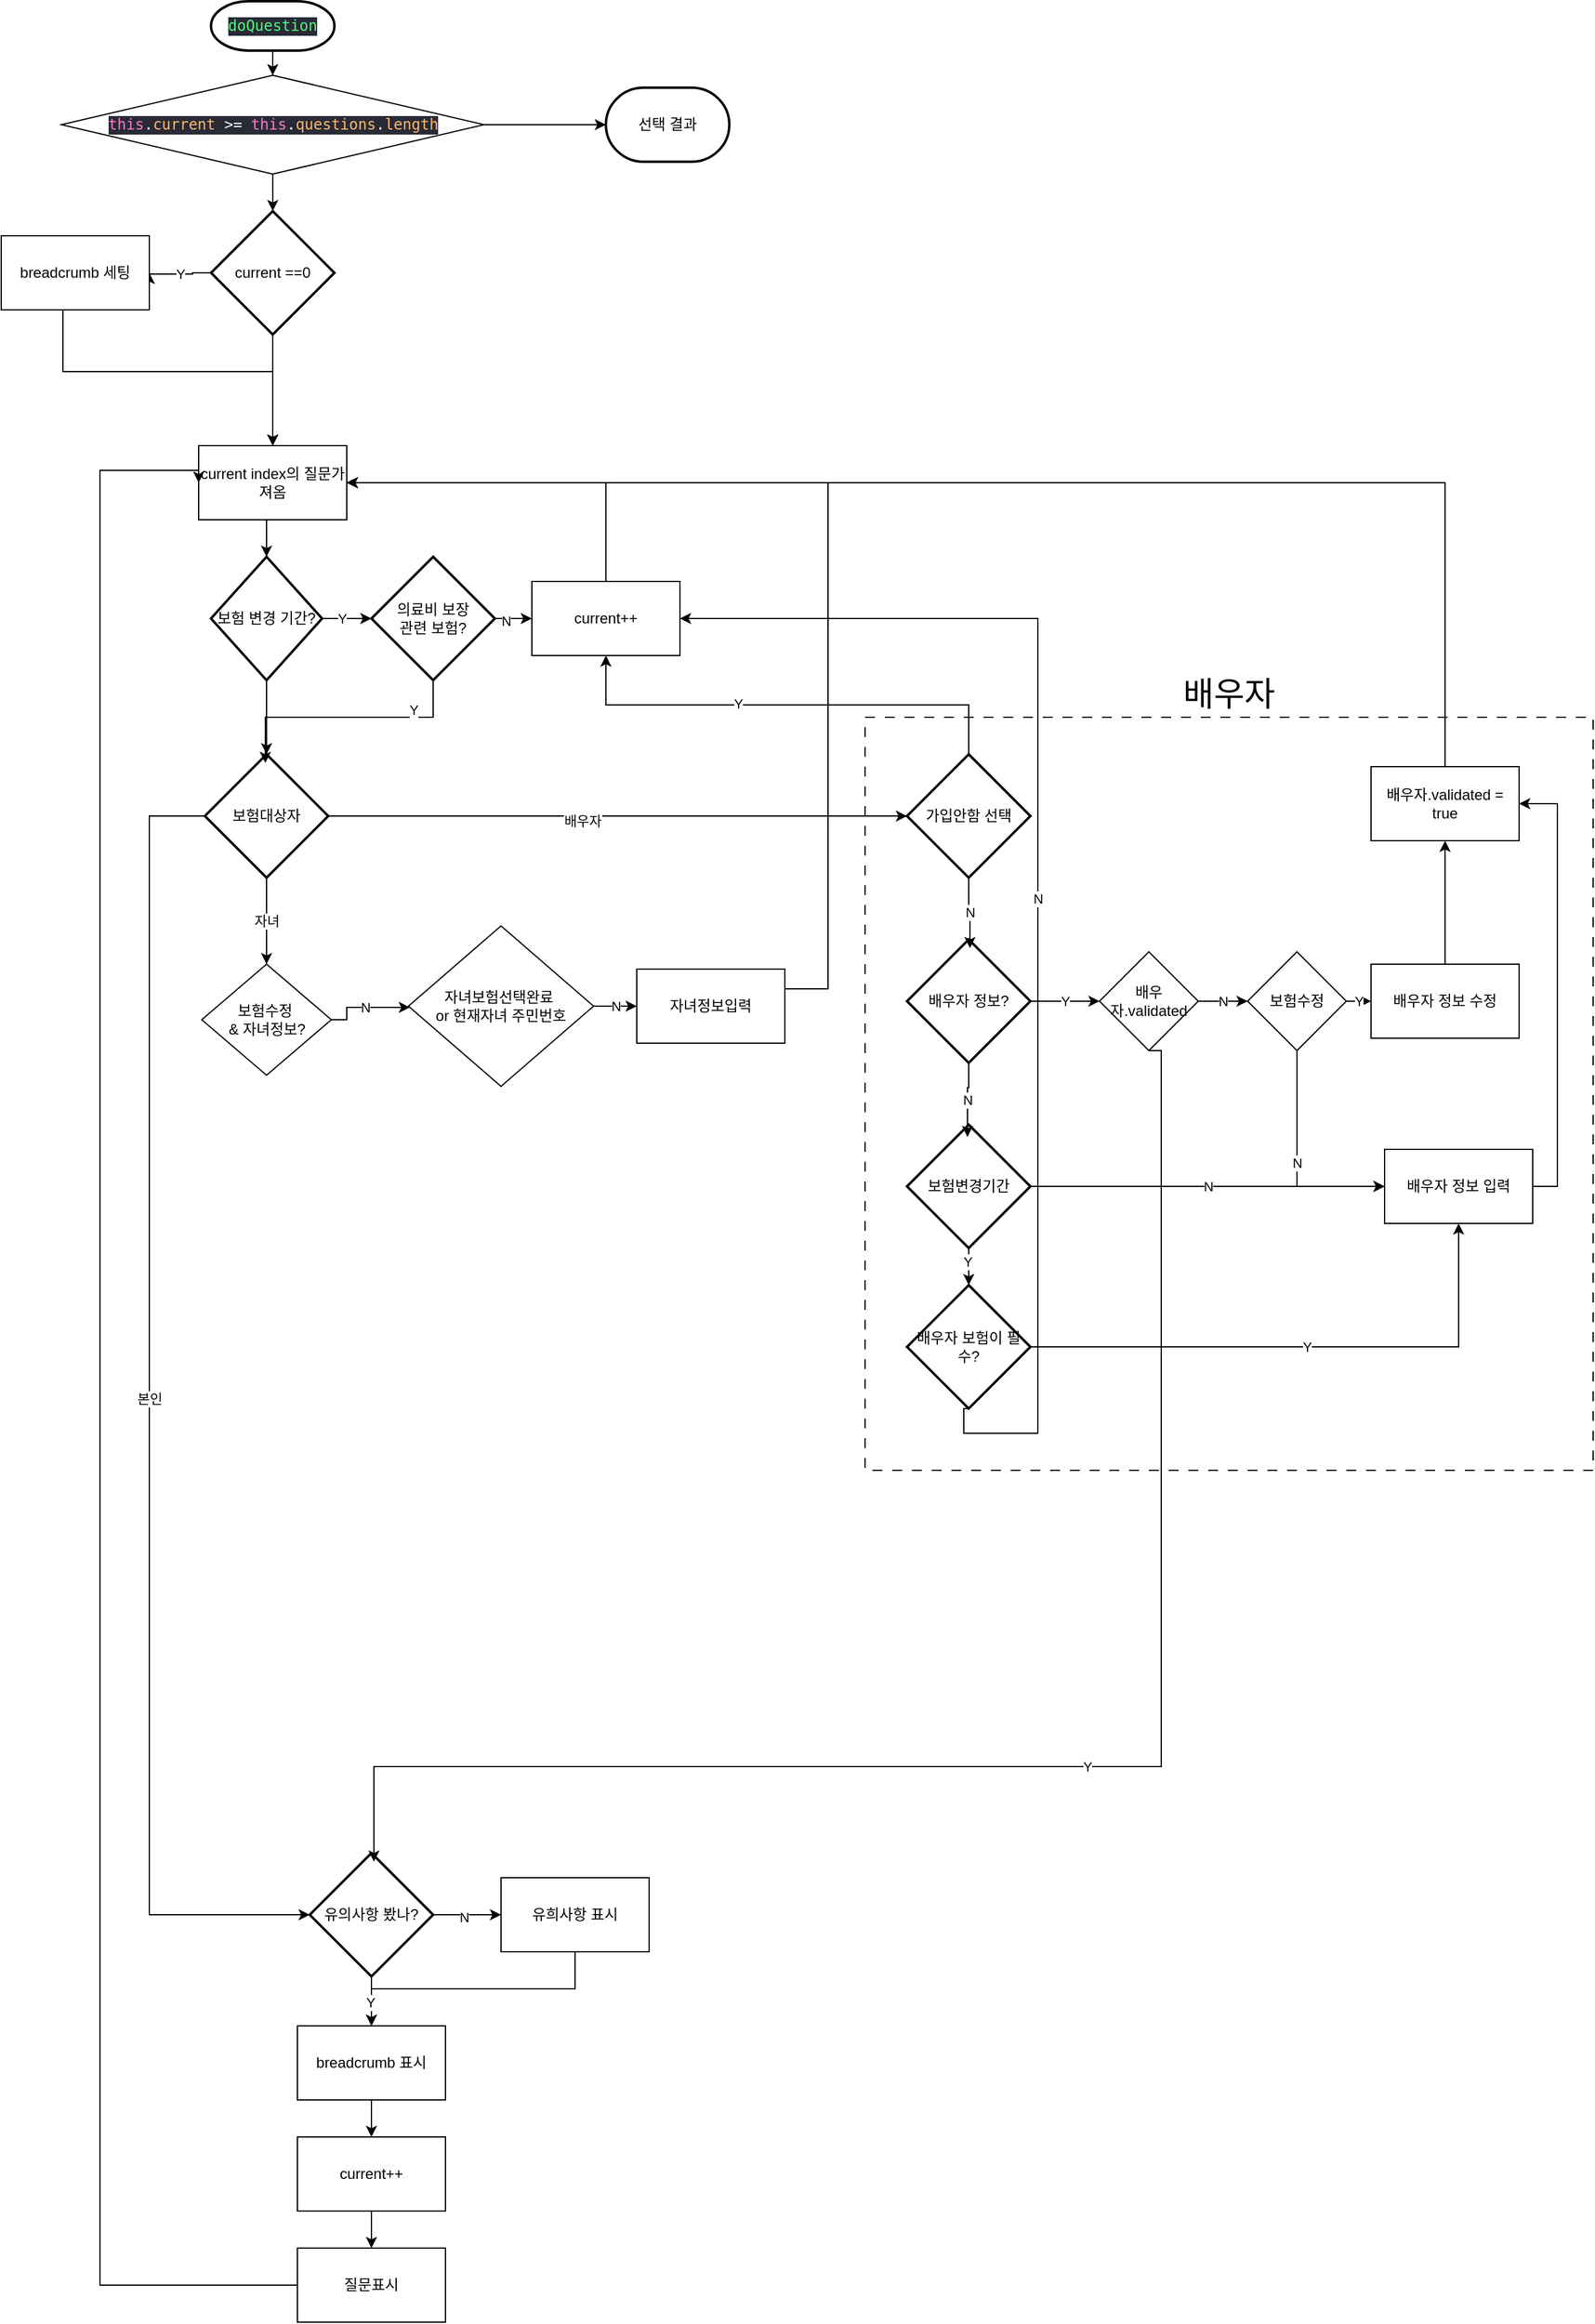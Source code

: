<mxfile version="28.0.6">
  <diagram name="페이지-1" id="02gUsdN6pwBe_EvwUg35">
    <mxGraphModel dx="1394" dy="1920" grid="1" gridSize="10" guides="1" tooltips="1" connect="1" arrows="1" fold="1" page="1" pageScale="1" pageWidth="827" pageHeight="1169" math="0" shadow="0">
      <root>
        <mxCell id="0" />
        <mxCell id="1" parent="0" />
        <mxCell id="F9RwOy6IDSr6BLu9DQx--6" value="Y" style="edgeStyle=orthogonalEdgeStyle;rounded=0;orthogonalLoop=1;jettySize=auto;html=1;exitX=0;exitY=0.5;exitDx=0;exitDy=0;exitPerimeter=0;entryX=1;entryY=0.5;entryDx=0;entryDy=0;" parent="1" source="F9RwOy6IDSr6BLu9DQx--2" edge="1">
          <mxGeometry relative="1" as="geometry">
            <mxPoint x="170" y="240" as="targetPoint" />
            <Array as="points">
              <mxPoint x="205" y="240" />
              <mxPoint x="205" y="241" />
            </Array>
          </mxGeometry>
        </mxCell>
        <mxCell id="F9RwOy6IDSr6BLu9DQx--9" style="edgeStyle=orthogonalEdgeStyle;rounded=0;orthogonalLoop=1;jettySize=auto;html=1;exitX=0.5;exitY=1;exitDx=0;exitDy=0;exitPerimeter=0;" parent="1" source="F9RwOy6IDSr6BLu9DQx--2" target="F9RwOy6IDSr6BLu9DQx--8" edge="1">
          <mxGeometry relative="1" as="geometry" />
        </mxCell>
        <mxCell id="F9RwOy6IDSr6BLu9DQx--2" value="current ==0" style="strokeWidth=2;html=1;shape=mxgraph.flowchart.decision;whiteSpace=wrap;" parent="1" vertex="1">
          <mxGeometry x="220" y="190" width="100" height="100" as="geometry" />
        </mxCell>
        <mxCell id="F9RwOy6IDSr6BLu9DQx--3" value="&lt;div style=&quot;background-color:#282a36;color:#f8f8f2&quot;&gt;&lt;pre style=&quot;font-family:&#39;JetBrains Mono&#39;,monospace;font-size:9.0pt;&quot;&gt;&lt;span style=&quot;color:#50fa7b;&quot;&gt;doQuestion&lt;/span&gt;&lt;/pre&gt;&lt;/div&gt;" style="strokeWidth=2;html=1;shape=mxgraph.flowchart.terminator;whiteSpace=wrap;" parent="1" vertex="1">
          <mxGeometry x="220" y="20" width="100" height="40" as="geometry" />
        </mxCell>
        <mxCell id="F9RwOy6IDSr6BLu9DQx--4" style="edgeStyle=orthogonalEdgeStyle;rounded=0;orthogonalLoop=1;jettySize=auto;html=1;entryX=0.5;entryY=0;entryDx=0;entryDy=0;entryPerimeter=0;" parent="1" source="F9RwOy6IDSr6BLu9DQx--106" target="F9RwOy6IDSr6BLu9DQx--2" edge="1">
          <mxGeometry relative="1" as="geometry" />
        </mxCell>
        <mxCell id="F9RwOy6IDSr6BLu9DQx--10" style="edgeStyle=orthogonalEdgeStyle;rounded=0;orthogonalLoop=1;jettySize=auto;html=1;exitX=0.5;exitY=1;exitDx=0;exitDy=0;entryX=0.5;entryY=0;entryDx=0;entryDy=0;" parent="1" source="F9RwOy6IDSr6BLu9DQx--7" target="F9RwOy6IDSr6BLu9DQx--8" edge="1">
          <mxGeometry relative="1" as="geometry">
            <Array as="points">
              <mxPoint x="100" y="240" />
              <mxPoint x="100" y="320" />
              <mxPoint x="270" y="320" />
            </Array>
          </mxGeometry>
        </mxCell>
        <mxCell id="F9RwOy6IDSr6BLu9DQx--7" value="breadcrumb 세팅" style="rounded=0;whiteSpace=wrap;html=1;" parent="1" vertex="1">
          <mxGeometry x="50" y="210" width="120" height="60" as="geometry" />
        </mxCell>
        <mxCell id="F9RwOy6IDSr6BLu9DQx--8" value="current index의 질문가져옴" style="rounded=0;whiteSpace=wrap;html=1;" parent="1" vertex="1">
          <mxGeometry x="210" y="380" width="120" height="60" as="geometry" />
        </mxCell>
        <mxCell id="F9RwOy6IDSr6BLu9DQx--16" style="edgeStyle=orthogonalEdgeStyle;rounded=0;orthogonalLoop=1;jettySize=auto;html=1;exitX=1;exitY=0.5;exitDx=0;exitDy=0;exitPerimeter=0;" parent="1" source="F9RwOy6IDSr6BLu9DQx--11" target="F9RwOy6IDSr6BLu9DQx--13" edge="1">
          <mxGeometry relative="1" as="geometry">
            <mxPoint x="330" y="520" as="targetPoint" />
          </mxGeometry>
        </mxCell>
        <mxCell id="F9RwOy6IDSr6BLu9DQx--17" value="Y" style="edgeLabel;html=1;align=center;verticalAlign=middle;resizable=0;points=[];" parent="F9RwOy6IDSr6BLu9DQx--16" vertex="1" connectable="0">
          <mxGeometry x="-0.2" relative="1" as="geometry">
            <mxPoint as="offset" />
          </mxGeometry>
        </mxCell>
        <mxCell id="F9RwOy6IDSr6BLu9DQx--11" value="보험 변경 기간?" style="strokeWidth=2;html=1;shape=mxgraph.flowchart.decision;whiteSpace=wrap;" parent="1" vertex="1">
          <mxGeometry x="220" y="470" width="90" height="100" as="geometry" />
        </mxCell>
        <mxCell id="F9RwOy6IDSr6BLu9DQx--12" style="edgeStyle=orthogonalEdgeStyle;rounded=0;orthogonalLoop=1;jettySize=auto;html=1;exitX=0.5;exitY=1;exitDx=0;exitDy=0;entryX=0.5;entryY=0;entryDx=0;entryDy=0;entryPerimeter=0;" parent="1" source="F9RwOy6IDSr6BLu9DQx--8" target="F9RwOy6IDSr6BLu9DQx--11" edge="1">
          <mxGeometry relative="1" as="geometry" />
        </mxCell>
        <mxCell id="F9RwOy6IDSr6BLu9DQx--15" style="edgeStyle=orthogonalEdgeStyle;rounded=0;orthogonalLoop=1;jettySize=auto;html=1;exitX=1;exitY=0.5;exitDx=0;exitDy=0;exitPerimeter=0;entryX=0;entryY=0.5;entryDx=0;entryDy=0;" parent="1" source="F9RwOy6IDSr6BLu9DQx--13" target="F9RwOy6IDSr6BLu9DQx--14" edge="1">
          <mxGeometry relative="1" as="geometry" />
        </mxCell>
        <mxCell id="F9RwOy6IDSr6BLu9DQx--18" value="N" style="edgeLabel;html=1;align=center;verticalAlign=middle;resizable=0;points=[];" parent="F9RwOy6IDSr6BLu9DQx--15" vertex="1" connectable="0">
          <mxGeometry x="-0.4" y="-2" relative="1" as="geometry">
            <mxPoint as="offset" />
          </mxGeometry>
        </mxCell>
        <mxCell id="F9RwOy6IDSr6BLu9DQx--13" value="의료비 보장&lt;br&gt;관련 보험?" style="strokeWidth=2;html=1;shape=mxgraph.flowchart.decision;whiteSpace=wrap;" parent="1" vertex="1">
          <mxGeometry x="350" y="470" width="100" height="100" as="geometry" />
        </mxCell>
        <mxCell id="F9RwOy6IDSr6BLu9DQx--19" style="edgeStyle=orthogonalEdgeStyle;rounded=0;orthogonalLoop=1;jettySize=auto;html=1;exitX=0.5;exitY=0;exitDx=0;exitDy=0;entryX=1;entryY=0.5;entryDx=0;entryDy=0;" parent="1" source="F9RwOy6IDSr6BLu9DQx--14" target="F9RwOy6IDSr6BLu9DQx--8" edge="1">
          <mxGeometry relative="1" as="geometry" />
        </mxCell>
        <mxCell id="F9RwOy6IDSr6BLu9DQx--14" value="current++" style="rounded=0;whiteSpace=wrap;html=1;" parent="1" vertex="1">
          <mxGeometry x="480" y="490" width="120" height="60" as="geometry" />
        </mxCell>
        <mxCell id="F9RwOy6IDSr6BLu9DQx--60" style="edgeStyle=orthogonalEdgeStyle;rounded=0;orthogonalLoop=1;jettySize=auto;html=1;exitX=1;exitY=0.5;exitDx=0;exitDy=0;exitPerimeter=0;" parent="1" source="F9RwOy6IDSr6BLu9DQx--20" target="F9RwOy6IDSr6BLu9DQx--46" edge="1">
          <mxGeometry relative="1" as="geometry" />
        </mxCell>
        <mxCell id="F9RwOy6IDSr6BLu9DQx--61" value="배우자" style="edgeLabel;html=1;align=center;verticalAlign=middle;resizable=0;points=[];" parent="F9RwOy6IDSr6BLu9DQx--60" vertex="1" connectable="0">
          <mxGeometry x="-0.124" y="-4" relative="1" as="geometry">
            <mxPoint as="offset" />
          </mxGeometry>
        </mxCell>
        <mxCell id="F9RwOy6IDSr6BLu9DQx--98" value="자녀" style="edgeStyle=orthogonalEdgeStyle;rounded=0;orthogonalLoop=1;jettySize=auto;html=1;exitX=0.5;exitY=1;exitDx=0;exitDy=0;exitPerimeter=0;entryX=0.5;entryY=0;entryDx=0;entryDy=0;" parent="1" source="F9RwOy6IDSr6BLu9DQx--20" target="F9RwOy6IDSr6BLu9DQx--97" edge="1">
          <mxGeometry relative="1" as="geometry">
            <Array as="points">
              <mxPoint x="265" y="760" />
              <mxPoint x="265" y="760" />
            </Array>
          </mxGeometry>
        </mxCell>
        <mxCell id="F9RwOy6IDSr6BLu9DQx--20" value="보험대상자" style="strokeWidth=2;html=1;shape=mxgraph.flowchart.decision;whiteSpace=wrap;" parent="1" vertex="1">
          <mxGeometry x="215" y="630" width="100" height="100" as="geometry" />
        </mxCell>
        <mxCell id="F9RwOy6IDSr6BLu9DQx--23" style="edgeStyle=orthogonalEdgeStyle;rounded=0;orthogonalLoop=1;jettySize=auto;html=1;exitX=0.5;exitY=1;exitDx=0;exitDy=0;exitPerimeter=0;entryX=0.49;entryY=0.07;entryDx=0;entryDy=0;entryPerimeter=0;" parent="1" source="F9RwOy6IDSr6BLu9DQx--11" target="F9RwOy6IDSr6BLu9DQx--20" edge="1">
          <mxGeometry relative="1" as="geometry" />
        </mxCell>
        <mxCell id="F9RwOy6IDSr6BLu9DQx--33" style="edgeStyle=orthogonalEdgeStyle;rounded=0;orthogonalLoop=1;jettySize=auto;html=1;exitX=1;exitY=0.5;exitDx=0;exitDy=0;exitPerimeter=0;entryX=0;entryY=0.5;entryDx=0;entryDy=0;" parent="1" source="F9RwOy6IDSr6BLu9DQx--27" target="F9RwOy6IDSr6BLu9DQx--32" edge="1">
          <mxGeometry relative="1" as="geometry">
            <Array as="points">
              <mxPoint x="425" y="1570" />
              <mxPoint x="425" y="1570" />
            </Array>
          </mxGeometry>
        </mxCell>
        <mxCell id="F9RwOy6IDSr6BLu9DQx--34" value="N" style="edgeLabel;html=1;align=center;verticalAlign=middle;resizable=0;points=[];" parent="F9RwOy6IDSr6BLu9DQx--33" vertex="1" connectable="0">
          <mxGeometry x="-0.091" y="-2" relative="1" as="geometry">
            <mxPoint as="offset" />
          </mxGeometry>
        </mxCell>
        <mxCell id="F9RwOy6IDSr6BLu9DQx--37" style="edgeStyle=orthogonalEdgeStyle;rounded=0;orthogonalLoop=1;jettySize=auto;html=1;exitX=0.5;exitY=1;exitDx=0;exitDy=0;exitPerimeter=0;" parent="1" source="F9RwOy6IDSr6BLu9DQx--27" edge="1">
          <mxGeometry relative="1" as="geometry">
            <mxPoint x="350" y="1660" as="targetPoint" />
          </mxGeometry>
        </mxCell>
        <mxCell id="F9RwOy6IDSr6BLu9DQx--27" value="유의사항 봤나?" style="strokeWidth=2;html=1;shape=mxgraph.flowchart.decision;whiteSpace=wrap;" parent="1" vertex="1">
          <mxGeometry x="300" y="1520" width="100" height="100" as="geometry" />
        </mxCell>
        <mxCell id="F9RwOy6IDSr6BLu9DQx--28" style="edgeStyle=orthogonalEdgeStyle;rounded=0;orthogonalLoop=1;jettySize=auto;html=1;exitX=0;exitY=0.5;exitDx=0;exitDy=0;exitPerimeter=0;entryX=0;entryY=0.5;entryDx=0;entryDy=0;entryPerimeter=0;" parent="1" source="F9RwOy6IDSr6BLu9DQx--20" target="F9RwOy6IDSr6BLu9DQx--27" edge="1">
          <mxGeometry relative="1" as="geometry">
            <Array as="points">
              <mxPoint x="170" y="680" />
              <mxPoint x="170" y="1570" />
            </Array>
          </mxGeometry>
        </mxCell>
        <mxCell id="F9RwOy6IDSr6BLu9DQx--59" value="본인" style="edgeLabel;html=1;align=center;verticalAlign=middle;resizable=0;points=[];" parent="F9RwOy6IDSr6BLu9DQx--28" vertex="1" connectable="0">
          <mxGeometry x="-0.029" relative="1" as="geometry">
            <mxPoint as="offset" />
          </mxGeometry>
        </mxCell>
        <mxCell id="F9RwOy6IDSr6BLu9DQx--36" style="edgeStyle=orthogonalEdgeStyle;rounded=0;orthogonalLoop=1;jettySize=auto;html=1;exitX=0.5;exitY=1;exitDx=0;exitDy=0;entryX=0.5;entryY=0;entryDx=0;entryDy=0;" parent="1" source="F9RwOy6IDSr6BLu9DQx--32" target="F9RwOy6IDSr6BLu9DQx--35" edge="1">
          <mxGeometry relative="1" as="geometry" />
        </mxCell>
        <mxCell id="F9RwOy6IDSr6BLu9DQx--38" value="Y" style="edgeLabel;html=1;align=center;verticalAlign=middle;resizable=0;points=[];" parent="F9RwOy6IDSr6BLu9DQx--36" vertex="1" connectable="0">
          <mxGeometry x="0.831" y="-1" relative="1" as="geometry">
            <mxPoint as="offset" />
          </mxGeometry>
        </mxCell>
        <mxCell id="F9RwOy6IDSr6BLu9DQx--32" value="유희사항 표시" style="rounded=0;whiteSpace=wrap;html=1;" parent="1" vertex="1">
          <mxGeometry x="455" y="1540" width="120" height="60" as="geometry" />
        </mxCell>
        <mxCell id="F9RwOy6IDSr6BLu9DQx--42" style="edgeStyle=orthogonalEdgeStyle;rounded=0;orthogonalLoop=1;jettySize=auto;html=1;exitX=0.5;exitY=1;exitDx=0;exitDy=0;entryX=0.5;entryY=0;entryDx=0;entryDy=0;" parent="1" source="F9RwOy6IDSr6BLu9DQx--35" target="F9RwOy6IDSr6BLu9DQx--40" edge="1">
          <mxGeometry relative="1" as="geometry" />
        </mxCell>
        <mxCell id="F9RwOy6IDSr6BLu9DQx--35" value="breadcrumb 표시" style="rounded=0;whiteSpace=wrap;html=1;" parent="1" vertex="1">
          <mxGeometry x="290" y="1660" width="120" height="60" as="geometry" />
        </mxCell>
        <mxCell id="F9RwOy6IDSr6BLu9DQx--43" style="edgeStyle=orthogonalEdgeStyle;rounded=0;orthogonalLoop=1;jettySize=auto;html=1;exitX=0.5;exitY=1;exitDx=0;exitDy=0;entryX=0.5;entryY=0;entryDx=0;entryDy=0;" parent="1" source="F9RwOy6IDSr6BLu9DQx--40" target="F9RwOy6IDSr6BLu9DQx--41" edge="1">
          <mxGeometry relative="1" as="geometry" />
        </mxCell>
        <mxCell id="F9RwOy6IDSr6BLu9DQx--40" value="current++" style="rounded=0;whiteSpace=wrap;html=1;" parent="1" vertex="1">
          <mxGeometry x="290" y="1750" width="120" height="60" as="geometry" />
        </mxCell>
        <mxCell id="F9RwOy6IDSr6BLu9DQx--45" style="edgeStyle=orthogonalEdgeStyle;rounded=0;orthogonalLoop=1;jettySize=auto;html=1;exitX=0;exitY=0.5;exitDx=0;exitDy=0;entryX=0;entryY=0.5;entryDx=0;entryDy=0;" parent="1" source="F9RwOy6IDSr6BLu9DQx--41" target="F9RwOy6IDSr6BLu9DQx--8" edge="1">
          <mxGeometry relative="1" as="geometry">
            <Array as="points">
              <mxPoint x="130" y="1870" />
              <mxPoint x="130" y="400" />
              <mxPoint x="210" y="400" />
            </Array>
          </mxGeometry>
        </mxCell>
        <mxCell id="F9RwOy6IDSr6BLu9DQx--41" value="질문표시" style="rounded=0;whiteSpace=wrap;html=1;" parent="1" vertex="1">
          <mxGeometry x="290" y="1840" width="120" height="60" as="geometry" />
        </mxCell>
        <mxCell id="F9RwOy6IDSr6BLu9DQx--49" style="edgeStyle=orthogonalEdgeStyle;rounded=0;orthogonalLoop=1;jettySize=auto;html=1;exitX=0.5;exitY=0;exitDx=0;exitDy=0;exitPerimeter=0;entryX=0.5;entryY=1;entryDx=0;entryDy=0;" parent="1" source="F9RwOy6IDSr6BLu9DQx--46" target="F9RwOy6IDSr6BLu9DQx--14" edge="1">
          <mxGeometry relative="1" as="geometry" />
        </mxCell>
        <mxCell id="F9RwOy6IDSr6BLu9DQx--50" value="Y" style="edgeLabel;html=1;align=center;verticalAlign=middle;resizable=0;points=[];" parent="F9RwOy6IDSr6BLu9DQx--49" vertex="1" connectable="0">
          <mxGeometry x="0.213" y="-1" relative="1" as="geometry">
            <mxPoint as="offset" />
          </mxGeometry>
        </mxCell>
        <mxCell id="F9RwOy6IDSr6BLu9DQx--46" value="가입안함 선택" style="strokeWidth=2;html=1;shape=mxgraph.flowchart.decision;whiteSpace=wrap;" parent="1" vertex="1">
          <mxGeometry x="784" y="630" width="100" height="100" as="geometry" />
        </mxCell>
        <mxCell id="F9RwOy6IDSr6BLu9DQx--66" value="Y" style="edgeStyle=orthogonalEdgeStyle;rounded=0;orthogonalLoop=1;jettySize=auto;html=1;exitX=1;exitY=0.5;exitDx=0;exitDy=0;exitPerimeter=0;entryX=0;entryY=0.5;entryDx=0;entryDy=0;" parent="1" source="F9RwOy6IDSr6BLu9DQx--51" target="F9RwOy6IDSr6BLu9DQx--65" edge="1">
          <mxGeometry relative="1" as="geometry" />
        </mxCell>
        <mxCell id="F9RwOy6IDSr6BLu9DQx--51" value="배우자 정보?" style="strokeWidth=2;html=1;shape=mxgraph.flowchart.decision;whiteSpace=wrap;" parent="1" vertex="1">
          <mxGeometry x="784" y="780" width="100" height="100" as="geometry" />
        </mxCell>
        <mxCell id="F9RwOy6IDSr6BLu9DQx--83" style="edgeStyle=orthogonalEdgeStyle;rounded=0;orthogonalLoop=1;jettySize=auto;html=1;exitX=1;exitY=0.5;exitDx=0;exitDy=0;entryX=1;entryY=0.5;entryDx=0;entryDy=0;" parent="1" source="F9RwOy6IDSr6BLu9DQx--54" target="F9RwOy6IDSr6BLu9DQx--64" edge="1">
          <mxGeometry relative="1" as="geometry" />
        </mxCell>
        <mxCell id="F9RwOy6IDSr6BLu9DQx--54" value="배우자 정보 입력" style="rounded=0;whiteSpace=wrap;html=1;" parent="1" vertex="1">
          <mxGeometry x="1171" y="950" width="120" height="60" as="geometry" />
        </mxCell>
        <mxCell id="F9RwOy6IDSr6BLu9DQx--56" style="edgeStyle=orthogonalEdgeStyle;rounded=0;orthogonalLoop=1;jettySize=auto;html=1;exitX=0.5;exitY=1;exitDx=0;exitDy=0;exitPerimeter=0;entryX=0.5;entryY=0;entryDx=0;entryDy=0;entryPerimeter=0;" parent="1" source="F9RwOy6IDSr6BLu9DQx--13" target="F9RwOy6IDSr6BLu9DQx--20" edge="1">
          <mxGeometry relative="1" as="geometry" />
        </mxCell>
        <mxCell id="F9RwOy6IDSr6BLu9DQx--57" value="Y&lt;div&gt;&lt;br&gt;&lt;/div&gt;" style="edgeLabel;html=1;align=center;verticalAlign=middle;resizable=0;points=[];" parent="F9RwOy6IDSr6BLu9DQx--56" vertex="1" connectable="0">
          <mxGeometry x="-0.528" y="1" relative="1" as="geometry">
            <mxPoint as="offset" />
          </mxGeometry>
        </mxCell>
        <mxCell id="F9RwOy6IDSr6BLu9DQx--62" value="N" style="edgeStyle=orthogonalEdgeStyle;rounded=0;orthogonalLoop=1;jettySize=auto;html=1;exitX=0.5;exitY=1;exitDx=0;exitDy=0;exitPerimeter=0;entryX=0.51;entryY=0.07;entryDx=0;entryDy=0;entryPerimeter=0;" parent="1" source="F9RwOy6IDSr6BLu9DQx--46" target="F9RwOy6IDSr6BLu9DQx--51" edge="1">
          <mxGeometry relative="1" as="geometry" />
        </mxCell>
        <mxCell id="F9RwOy6IDSr6BLu9DQx--73" style="edgeStyle=orthogonalEdgeStyle;rounded=0;orthogonalLoop=1;jettySize=auto;html=1;exitX=0.5;exitY=0;exitDx=0;exitDy=0;entryX=1;entryY=0.5;entryDx=0;entryDy=0;" parent="1" source="F9RwOy6IDSr6BLu9DQx--64" target="F9RwOy6IDSr6BLu9DQx--8" edge="1">
          <mxGeometry relative="1" as="geometry" />
        </mxCell>
        <mxCell id="F9RwOy6IDSr6BLu9DQx--64" value="배우자.validated = true" style="rounded=0;whiteSpace=wrap;html=1;" parent="1" vertex="1">
          <mxGeometry x="1160" y="640" width="120" height="60" as="geometry" />
        </mxCell>
        <mxCell id="F9RwOy6IDSr6BLu9DQx--94" value="N" style="edgeStyle=orthogonalEdgeStyle;rounded=0;orthogonalLoop=1;jettySize=auto;html=1;exitX=1;exitY=0.5;exitDx=0;exitDy=0;" parent="1" source="F9RwOy6IDSr6BLu9DQx--65" target="F9RwOy6IDSr6BLu9DQx--91" edge="1">
          <mxGeometry relative="1" as="geometry" />
        </mxCell>
        <mxCell id="F9RwOy6IDSr6BLu9DQx--65" value="배우자.validated" style="rhombus;whiteSpace=wrap;html=1;" parent="1" vertex="1">
          <mxGeometry x="940" y="790" width="80" height="80" as="geometry" />
        </mxCell>
        <mxCell id="F9RwOy6IDSr6BLu9DQx--75" style="edgeStyle=orthogonalEdgeStyle;rounded=0;orthogonalLoop=1;jettySize=auto;html=1;exitX=0.5;exitY=0;exitDx=0;exitDy=0;entryX=0.5;entryY=1;entryDx=0;entryDy=0;" parent="1" source="F9RwOy6IDSr6BLu9DQx--68" target="F9RwOy6IDSr6BLu9DQx--64" edge="1">
          <mxGeometry relative="1" as="geometry" />
        </mxCell>
        <mxCell id="F9RwOy6IDSr6BLu9DQx--68" value="배우자 정보 수정" style="rounded=0;whiteSpace=wrap;html=1;" parent="1" vertex="1">
          <mxGeometry x="1160" y="800" width="120" height="60" as="geometry" />
        </mxCell>
        <mxCell id="F9RwOy6IDSr6BLu9DQx--76" value="Y" style="edgeStyle=orthogonalEdgeStyle;rounded=0;orthogonalLoop=1;jettySize=auto;html=1;exitX=0.5;exitY=1;exitDx=0;exitDy=0;entryX=0.52;entryY=0.07;entryDx=0;entryDy=0;entryPerimeter=0;" parent="1" source="F9RwOy6IDSr6BLu9DQx--65" target="F9RwOy6IDSr6BLu9DQx--27" edge="1">
          <mxGeometry x="-0.004" relative="1" as="geometry">
            <Array as="points">
              <mxPoint x="990" y="1450" />
              <mxPoint x="352" y="1450" />
            </Array>
            <mxPoint as="offset" />
          </mxGeometry>
        </mxCell>
        <mxCell id="F9RwOy6IDSr6BLu9DQx--80" style="edgeStyle=orthogonalEdgeStyle;rounded=0;orthogonalLoop=1;jettySize=auto;html=1;exitX=0.5;exitY=1;exitDx=0;exitDy=0;exitPerimeter=0;" parent="1" source="F9RwOy6IDSr6BLu9DQx--77" target="F9RwOy6IDSr6BLu9DQx--79" edge="1">
          <mxGeometry relative="1" as="geometry">
            <Array as="points">
              <mxPoint x="834" y="1040" />
              <mxPoint x="834" y="1040" />
            </Array>
          </mxGeometry>
        </mxCell>
        <mxCell id="F9RwOy6IDSr6BLu9DQx--81" value="Y" style="edgeLabel;html=1;align=center;verticalAlign=middle;resizable=0;points=[];" parent="F9RwOy6IDSr6BLu9DQx--80" vertex="1" connectable="0">
          <mxGeometry x="-0.267" y="-1" relative="1" as="geometry">
            <mxPoint as="offset" />
          </mxGeometry>
        </mxCell>
        <mxCell id="F9RwOy6IDSr6BLu9DQx--82" value="N" style="edgeStyle=orthogonalEdgeStyle;rounded=0;orthogonalLoop=1;jettySize=auto;html=1;exitX=1;exitY=0.5;exitDx=0;exitDy=0;exitPerimeter=0;entryX=0;entryY=0.5;entryDx=0;entryDy=0;" parent="1" source="F9RwOy6IDSr6BLu9DQx--77" target="F9RwOy6IDSr6BLu9DQx--54" edge="1">
          <mxGeometry relative="1" as="geometry" />
        </mxCell>
        <mxCell id="F9RwOy6IDSr6BLu9DQx--77" value="보험변경기간" style="strokeWidth=2;html=1;shape=mxgraph.flowchart.decision;whiteSpace=wrap;" parent="1" vertex="1">
          <mxGeometry x="784" y="930" width="100" height="100" as="geometry" />
        </mxCell>
        <mxCell id="F9RwOy6IDSr6BLu9DQx--78" value="N" style="edgeStyle=orthogonalEdgeStyle;rounded=0;orthogonalLoop=1;jettySize=auto;html=1;exitX=0.5;exitY=1;exitDx=0;exitDy=0;exitPerimeter=0;entryX=0.49;entryY=0.1;entryDx=0;entryDy=0;entryPerimeter=0;" parent="1" source="F9RwOy6IDSr6BLu9DQx--51" target="F9RwOy6IDSr6BLu9DQx--77" edge="1">
          <mxGeometry relative="1" as="geometry">
            <Array as="points">
              <mxPoint x="834" y="900" />
              <mxPoint x="833" y="900" />
            </Array>
          </mxGeometry>
        </mxCell>
        <mxCell id="F9RwOy6IDSr6BLu9DQx--84" value="Y" style="edgeStyle=orthogonalEdgeStyle;rounded=0;orthogonalLoop=1;jettySize=auto;html=1;exitX=1;exitY=0.5;exitDx=0;exitDy=0;exitPerimeter=0;entryX=0.5;entryY=1;entryDx=0;entryDy=0;" parent="1" source="F9RwOy6IDSr6BLu9DQx--79" target="F9RwOy6IDSr6BLu9DQx--54" edge="1">
          <mxGeometry relative="1" as="geometry" />
        </mxCell>
        <mxCell id="F9RwOy6IDSr6BLu9DQx--85" value="N" style="edgeStyle=orthogonalEdgeStyle;rounded=0;orthogonalLoop=1;jettySize=auto;html=1;exitX=0.5;exitY=1;exitDx=0;exitDy=0;exitPerimeter=0;entryX=1;entryY=0.5;entryDx=0;entryDy=0;" parent="1" source="F9RwOy6IDSr6BLu9DQx--79" target="F9RwOy6IDSr6BLu9DQx--14" edge="1">
          <mxGeometry relative="1" as="geometry">
            <Array as="points">
              <mxPoint x="830" y="1160" />
              <mxPoint x="830" y="1180" />
              <mxPoint x="890" y="1180" />
              <mxPoint x="890" y="520" />
            </Array>
          </mxGeometry>
        </mxCell>
        <mxCell id="F9RwOy6IDSr6BLu9DQx--79" value="배우자 보험이 필수?" style="strokeWidth=2;html=1;shape=mxgraph.flowchart.decision;whiteSpace=wrap;" parent="1" vertex="1">
          <mxGeometry x="784" y="1060" width="100" height="100" as="geometry" />
        </mxCell>
        <mxCell id="F9RwOy6IDSr6BLu9DQx--95" value="Y" style="edgeStyle=orthogonalEdgeStyle;rounded=0;orthogonalLoop=1;jettySize=auto;html=1;exitX=1;exitY=0.5;exitDx=0;exitDy=0;entryX=0;entryY=0.5;entryDx=0;entryDy=0;" parent="1" source="F9RwOy6IDSr6BLu9DQx--91" target="F9RwOy6IDSr6BLu9DQx--68" edge="1">
          <mxGeometry relative="1" as="geometry" />
        </mxCell>
        <mxCell id="F9RwOy6IDSr6BLu9DQx--96" value="N" style="edgeStyle=orthogonalEdgeStyle;rounded=0;orthogonalLoop=1;jettySize=auto;html=1;exitX=0.5;exitY=1;exitDx=0;exitDy=0;entryX=0;entryY=0.5;entryDx=0;entryDy=0;" parent="1" source="F9RwOy6IDSr6BLu9DQx--91" target="F9RwOy6IDSr6BLu9DQx--54" edge="1">
          <mxGeometry relative="1" as="geometry" />
        </mxCell>
        <mxCell id="F9RwOy6IDSr6BLu9DQx--91" value="보험수정" style="rhombus;whiteSpace=wrap;html=1;" parent="1" vertex="1">
          <mxGeometry x="1060" y="790" width="80" height="80" as="geometry" />
        </mxCell>
        <mxCell id="F9RwOy6IDSr6BLu9DQx--100" value="N" style="edgeStyle=orthogonalEdgeStyle;rounded=0;orthogonalLoop=1;jettySize=auto;html=1;exitX=1;exitY=0.5;exitDx=0;exitDy=0;" parent="1" source="F9RwOy6IDSr6BLu9DQx--97" target="F9RwOy6IDSr6BLu9DQx--99" edge="1">
          <mxGeometry relative="1" as="geometry">
            <Array as="points">
              <mxPoint x="330" y="835" />
            </Array>
          </mxGeometry>
        </mxCell>
        <mxCell id="F9RwOy6IDSr6BLu9DQx--97" value="보험수정&amp;nbsp;&lt;div&gt;&amp;amp; 자녀정보?&lt;/div&gt;" style="rhombus;whiteSpace=wrap;html=1;" parent="1" vertex="1">
          <mxGeometry x="212.5" y="800" width="105" height="90" as="geometry" />
        </mxCell>
        <mxCell id="F9RwOy6IDSr6BLu9DQx--103" value="N" style="edgeStyle=orthogonalEdgeStyle;rounded=0;orthogonalLoop=1;jettySize=auto;html=1;exitX=1;exitY=0.5;exitDx=0;exitDy=0;entryX=0;entryY=0.5;entryDx=0;entryDy=0;" parent="1" source="F9RwOy6IDSr6BLu9DQx--99" target="F9RwOy6IDSr6BLu9DQx--102" edge="1">
          <mxGeometry relative="1" as="geometry" />
        </mxCell>
        <mxCell id="F9RwOy6IDSr6BLu9DQx--99" value="자녀보험선택완료&amp;nbsp;&lt;div&gt;or 현재자녀 주민번호&lt;/div&gt;" style="rhombus;whiteSpace=wrap;html=1;" parent="1" vertex="1">
          <mxGeometry x="380" y="769" width="150" height="130" as="geometry" />
        </mxCell>
        <mxCell id="F9RwOy6IDSr6BLu9DQx--104" style="edgeStyle=orthogonalEdgeStyle;rounded=0;orthogonalLoop=1;jettySize=auto;html=1;exitX=1;exitY=0.5;exitDx=0;exitDy=0;entryX=1;entryY=0.5;entryDx=0;entryDy=0;labelPosition=left;verticalLabelPosition=middle;align=right;verticalAlign=middle;" parent="1" source="F9RwOy6IDSr6BLu9DQx--102" target="F9RwOy6IDSr6BLu9DQx--8" edge="1">
          <mxGeometry relative="1" as="geometry">
            <mxPoint x="340" y="410" as="targetPoint" />
            <Array as="points">
              <mxPoint x="720" y="820" />
              <mxPoint x="720" y="410" />
            </Array>
          </mxGeometry>
        </mxCell>
        <mxCell id="F9RwOy6IDSr6BLu9DQx--102" value="자녀정보입력" style="rounded=0;whiteSpace=wrap;html=1;" parent="1" vertex="1">
          <mxGeometry x="565" y="804" width="120" height="60" as="geometry" />
        </mxCell>
        <mxCell id="F9RwOy6IDSr6BLu9DQx--105" value="&lt;font style=&quot;font-size: 27px;&quot;&gt;배우자&lt;/font&gt;" style="rounded=0;whiteSpace=wrap;html=1;gradientColor=none;fillColor=none;dashed=1;dashPattern=8 8;labelPosition=center;verticalLabelPosition=top;align=center;verticalAlign=bottom;" parent="1" vertex="1">
          <mxGeometry x="750" y="600" width="590" height="610" as="geometry" />
        </mxCell>
        <mxCell id="F9RwOy6IDSr6BLu9DQx--107" value="" style="edgeStyle=orthogonalEdgeStyle;rounded=0;orthogonalLoop=1;jettySize=auto;html=1;entryX=0.5;entryY=0;entryDx=0;entryDy=0;entryPerimeter=0;" parent="1" source="F9RwOy6IDSr6BLu9DQx--3" target="F9RwOy6IDSr6BLu9DQx--106" edge="1">
          <mxGeometry relative="1" as="geometry">
            <mxPoint x="270" y="60" as="sourcePoint" />
            <mxPoint x="268" y="190" as="targetPoint" />
          </mxGeometry>
        </mxCell>
        <mxCell id="F9RwOy6IDSr6BLu9DQx--106" value="&lt;div style=&quot;background-color:#282a36;color:#f8f8f2&quot;&gt;&lt;pre style=&quot;font-family:&#39;JetBrains Mono&#39;,monospace;font-size:9.0pt;&quot;&gt;&lt;span style=&quot;color:#ff79c6;&quot;&gt;this&lt;/span&gt;.&lt;span style=&quot;color:#ffb86c;&quot;&gt;current &lt;/span&gt;&amp;gt;= &lt;span style=&quot;color:#ff79c6;&quot;&gt;this&lt;/span&gt;.&lt;span style=&quot;color:#ffb86c;&quot;&gt;questions&lt;/span&gt;.&lt;span style=&quot;color:#ffb86c;&quot;&gt;length&lt;/span&gt;&lt;/pre&gt;&lt;/div&gt;" style="rhombus;whiteSpace=wrap;html=1;" parent="1" vertex="1">
          <mxGeometry x="98.75" y="80" width="342.5" height="80" as="geometry" />
        </mxCell>
        <mxCell id="F9RwOy6IDSr6BLu9DQx--108" value="선택 결과" style="strokeWidth=2;html=1;shape=mxgraph.flowchart.terminator;whiteSpace=wrap;" parent="1" vertex="1">
          <mxGeometry x="540" y="90" width="100" height="60" as="geometry" />
        </mxCell>
        <mxCell id="F9RwOy6IDSr6BLu9DQx--109" style="edgeStyle=orthogonalEdgeStyle;rounded=0;orthogonalLoop=1;jettySize=auto;html=1;exitX=1;exitY=0.5;exitDx=0;exitDy=0;entryX=0;entryY=0.5;entryDx=0;entryDy=0;entryPerimeter=0;" parent="1" source="F9RwOy6IDSr6BLu9DQx--106" target="F9RwOy6IDSr6BLu9DQx--108" edge="1">
          <mxGeometry relative="1" as="geometry" />
        </mxCell>
      </root>
    </mxGraphModel>
  </diagram>
</mxfile>
